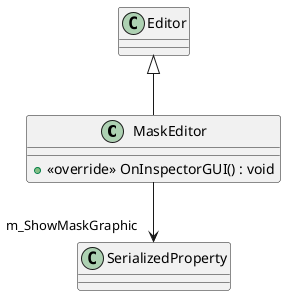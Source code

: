 @startuml
class MaskEditor {
    + <<override>> OnInspectorGUI() : void
}
Editor <|-- MaskEditor
MaskEditor --> "m_ShowMaskGraphic" SerializedProperty
@enduml
